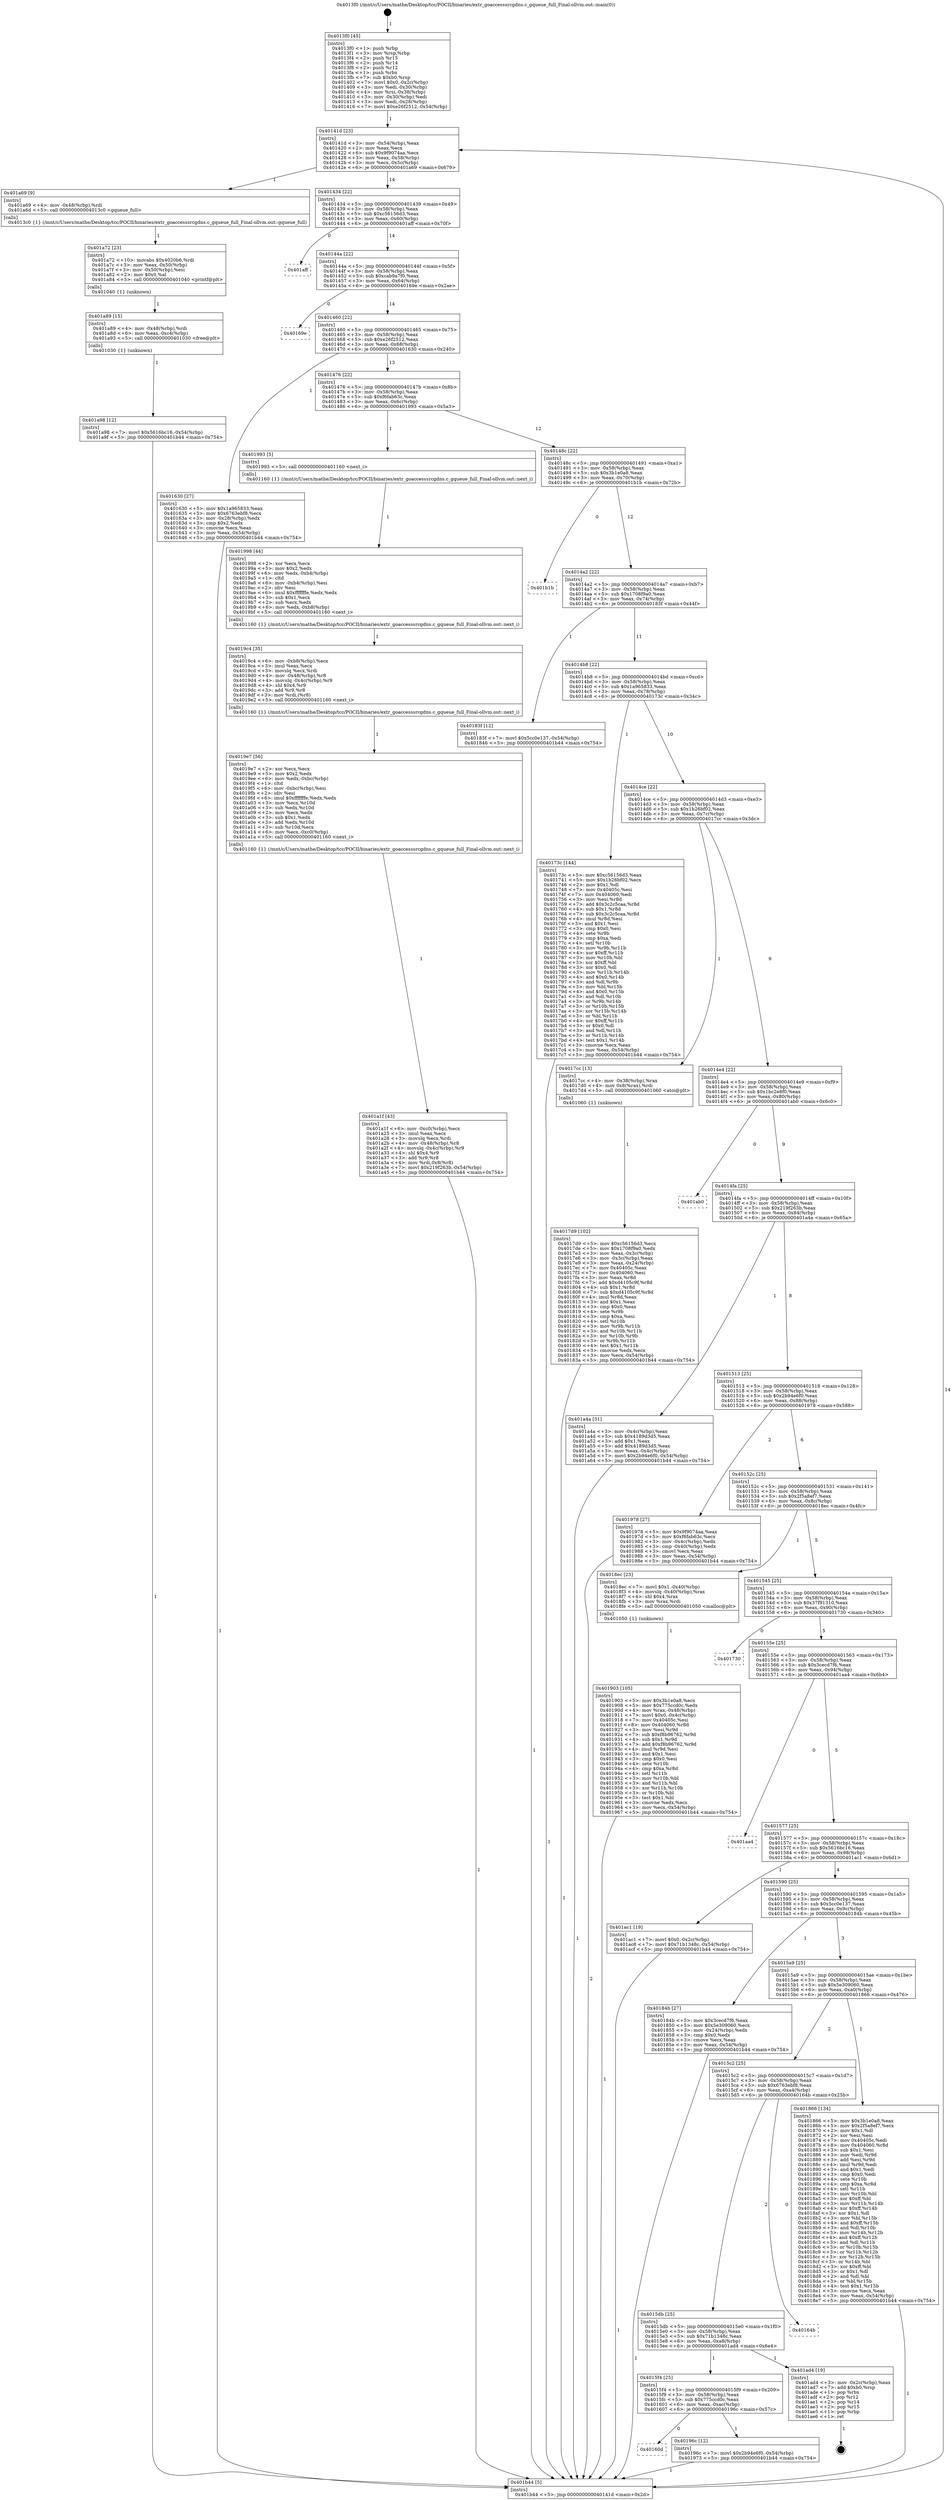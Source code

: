 digraph "0x4013f0" {
  label = "0x4013f0 (/mnt/c/Users/mathe/Desktop/tcc/POCII/binaries/extr_goaccesssrcgdns.c_gqueue_full_Final-ollvm.out::main(0))"
  labelloc = "t"
  node[shape=record]

  Entry [label="",width=0.3,height=0.3,shape=circle,fillcolor=black,style=filled]
  "0x40141d" [label="{
     0x40141d [23]\l
     | [instrs]\l
     &nbsp;&nbsp;0x40141d \<+3\>: mov -0x54(%rbp),%eax\l
     &nbsp;&nbsp;0x401420 \<+2\>: mov %eax,%ecx\l
     &nbsp;&nbsp;0x401422 \<+6\>: sub $0x9f9074aa,%ecx\l
     &nbsp;&nbsp;0x401428 \<+3\>: mov %eax,-0x58(%rbp)\l
     &nbsp;&nbsp;0x40142b \<+3\>: mov %ecx,-0x5c(%rbp)\l
     &nbsp;&nbsp;0x40142e \<+6\>: je 0000000000401a69 \<main+0x679\>\l
  }"]
  "0x401a69" [label="{
     0x401a69 [9]\l
     | [instrs]\l
     &nbsp;&nbsp;0x401a69 \<+4\>: mov -0x48(%rbp),%rdi\l
     &nbsp;&nbsp;0x401a6d \<+5\>: call 00000000004013c0 \<gqueue_full\>\l
     | [calls]\l
     &nbsp;&nbsp;0x4013c0 \{1\} (/mnt/c/Users/mathe/Desktop/tcc/POCII/binaries/extr_goaccesssrcgdns.c_gqueue_full_Final-ollvm.out::gqueue_full)\l
  }"]
  "0x401434" [label="{
     0x401434 [22]\l
     | [instrs]\l
     &nbsp;&nbsp;0x401434 \<+5\>: jmp 0000000000401439 \<main+0x49\>\l
     &nbsp;&nbsp;0x401439 \<+3\>: mov -0x58(%rbp),%eax\l
     &nbsp;&nbsp;0x40143c \<+5\>: sub $0xc56156d3,%eax\l
     &nbsp;&nbsp;0x401441 \<+3\>: mov %eax,-0x60(%rbp)\l
     &nbsp;&nbsp;0x401444 \<+6\>: je 0000000000401aff \<main+0x70f\>\l
  }"]
  Exit [label="",width=0.3,height=0.3,shape=circle,fillcolor=black,style=filled,peripheries=2]
  "0x401aff" [label="{
     0x401aff\l
  }", style=dashed]
  "0x40144a" [label="{
     0x40144a [22]\l
     | [instrs]\l
     &nbsp;&nbsp;0x40144a \<+5\>: jmp 000000000040144f \<main+0x5f\>\l
     &nbsp;&nbsp;0x40144f \<+3\>: mov -0x58(%rbp),%eax\l
     &nbsp;&nbsp;0x401452 \<+5\>: sub $0xcab9a7f0,%eax\l
     &nbsp;&nbsp;0x401457 \<+3\>: mov %eax,-0x64(%rbp)\l
     &nbsp;&nbsp;0x40145a \<+6\>: je 000000000040169e \<main+0x2ae\>\l
  }"]
  "0x401a98" [label="{
     0x401a98 [12]\l
     | [instrs]\l
     &nbsp;&nbsp;0x401a98 \<+7\>: movl $0x5616bc16,-0x54(%rbp)\l
     &nbsp;&nbsp;0x401a9f \<+5\>: jmp 0000000000401b44 \<main+0x754\>\l
  }"]
  "0x40169e" [label="{
     0x40169e\l
  }", style=dashed]
  "0x401460" [label="{
     0x401460 [22]\l
     | [instrs]\l
     &nbsp;&nbsp;0x401460 \<+5\>: jmp 0000000000401465 \<main+0x75\>\l
     &nbsp;&nbsp;0x401465 \<+3\>: mov -0x58(%rbp),%eax\l
     &nbsp;&nbsp;0x401468 \<+5\>: sub $0xe26f2512,%eax\l
     &nbsp;&nbsp;0x40146d \<+3\>: mov %eax,-0x68(%rbp)\l
     &nbsp;&nbsp;0x401470 \<+6\>: je 0000000000401630 \<main+0x240\>\l
  }"]
  "0x401a89" [label="{
     0x401a89 [15]\l
     | [instrs]\l
     &nbsp;&nbsp;0x401a89 \<+4\>: mov -0x48(%rbp),%rdi\l
     &nbsp;&nbsp;0x401a8d \<+6\>: mov %eax,-0xc4(%rbp)\l
     &nbsp;&nbsp;0x401a93 \<+5\>: call 0000000000401030 \<free@plt\>\l
     | [calls]\l
     &nbsp;&nbsp;0x401030 \{1\} (unknown)\l
  }"]
  "0x401630" [label="{
     0x401630 [27]\l
     | [instrs]\l
     &nbsp;&nbsp;0x401630 \<+5\>: mov $0x1a965833,%eax\l
     &nbsp;&nbsp;0x401635 \<+5\>: mov $0x6763ebf8,%ecx\l
     &nbsp;&nbsp;0x40163a \<+3\>: mov -0x28(%rbp),%edx\l
     &nbsp;&nbsp;0x40163d \<+3\>: cmp $0x2,%edx\l
     &nbsp;&nbsp;0x401640 \<+3\>: cmovne %ecx,%eax\l
     &nbsp;&nbsp;0x401643 \<+3\>: mov %eax,-0x54(%rbp)\l
     &nbsp;&nbsp;0x401646 \<+5\>: jmp 0000000000401b44 \<main+0x754\>\l
  }"]
  "0x401476" [label="{
     0x401476 [22]\l
     | [instrs]\l
     &nbsp;&nbsp;0x401476 \<+5\>: jmp 000000000040147b \<main+0x8b\>\l
     &nbsp;&nbsp;0x40147b \<+3\>: mov -0x58(%rbp),%eax\l
     &nbsp;&nbsp;0x40147e \<+5\>: sub $0xf6fab63c,%eax\l
     &nbsp;&nbsp;0x401483 \<+3\>: mov %eax,-0x6c(%rbp)\l
     &nbsp;&nbsp;0x401486 \<+6\>: je 0000000000401993 \<main+0x5a3\>\l
  }"]
  "0x401b44" [label="{
     0x401b44 [5]\l
     | [instrs]\l
     &nbsp;&nbsp;0x401b44 \<+5\>: jmp 000000000040141d \<main+0x2d\>\l
  }"]
  "0x4013f0" [label="{
     0x4013f0 [45]\l
     | [instrs]\l
     &nbsp;&nbsp;0x4013f0 \<+1\>: push %rbp\l
     &nbsp;&nbsp;0x4013f1 \<+3\>: mov %rsp,%rbp\l
     &nbsp;&nbsp;0x4013f4 \<+2\>: push %r15\l
     &nbsp;&nbsp;0x4013f6 \<+2\>: push %r14\l
     &nbsp;&nbsp;0x4013f8 \<+2\>: push %r12\l
     &nbsp;&nbsp;0x4013fa \<+1\>: push %rbx\l
     &nbsp;&nbsp;0x4013fb \<+7\>: sub $0xb0,%rsp\l
     &nbsp;&nbsp;0x401402 \<+7\>: movl $0x0,-0x2c(%rbp)\l
     &nbsp;&nbsp;0x401409 \<+3\>: mov %edi,-0x30(%rbp)\l
     &nbsp;&nbsp;0x40140c \<+4\>: mov %rsi,-0x38(%rbp)\l
     &nbsp;&nbsp;0x401410 \<+3\>: mov -0x30(%rbp),%edi\l
     &nbsp;&nbsp;0x401413 \<+3\>: mov %edi,-0x28(%rbp)\l
     &nbsp;&nbsp;0x401416 \<+7\>: movl $0xe26f2512,-0x54(%rbp)\l
  }"]
  "0x401a72" [label="{
     0x401a72 [23]\l
     | [instrs]\l
     &nbsp;&nbsp;0x401a72 \<+10\>: movabs $0x4020b6,%rdi\l
     &nbsp;&nbsp;0x401a7c \<+3\>: mov %eax,-0x50(%rbp)\l
     &nbsp;&nbsp;0x401a7f \<+3\>: mov -0x50(%rbp),%esi\l
     &nbsp;&nbsp;0x401a82 \<+2\>: mov $0x0,%al\l
     &nbsp;&nbsp;0x401a84 \<+5\>: call 0000000000401040 \<printf@plt\>\l
     | [calls]\l
     &nbsp;&nbsp;0x401040 \{1\} (unknown)\l
  }"]
  "0x401993" [label="{
     0x401993 [5]\l
     | [instrs]\l
     &nbsp;&nbsp;0x401993 \<+5\>: call 0000000000401160 \<next_i\>\l
     | [calls]\l
     &nbsp;&nbsp;0x401160 \{1\} (/mnt/c/Users/mathe/Desktop/tcc/POCII/binaries/extr_goaccesssrcgdns.c_gqueue_full_Final-ollvm.out::next_i)\l
  }"]
  "0x40148c" [label="{
     0x40148c [22]\l
     | [instrs]\l
     &nbsp;&nbsp;0x40148c \<+5\>: jmp 0000000000401491 \<main+0xa1\>\l
     &nbsp;&nbsp;0x401491 \<+3\>: mov -0x58(%rbp),%eax\l
     &nbsp;&nbsp;0x401494 \<+5\>: sub $0x3b1e0a8,%eax\l
     &nbsp;&nbsp;0x401499 \<+3\>: mov %eax,-0x70(%rbp)\l
     &nbsp;&nbsp;0x40149c \<+6\>: je 0000000000401b1b \<main+0x72b\>\l
  }"]
  "0x401a1f" [label="{
     0x401a1f [43]\l
     | [instrs]\l
     &nbsp;&nbsp;0x401a1f \<+6\>: mov -0xc0(%rbp),%ecx\l
     &nbsp;&nbsp;0x401a25 \<+3\>: imul %eax,%ecx\l
     &nbsp;&nbsp;0x401a28 \<+3\>: movslq %ecx,%rdi\l
     &nbsp;&nbsp;0x401a2b \<+4\>: mov -0x48(%rbp),%r8\l
     &nbsp;&nbsp;0x401a2f \<+4\>: movslq -0x4c(%rbp),%r9\l
     &nbsp;&nbsp;0x401a33 \<+4\>: shl $0x4,%r9\l
     &nbsp;&nbsp;0x401a37 \<+3\>: add %r9,%r8\l
     &nbsp;&nbsp;0x401a3a \<+4\>: mov %rdi,0x8(%r8)\l
     &nbsp;&nbsp;0x401a3e \<+7\>: movl $0x219f263b,-0x54(%rbp)\l
     &nbsp;&nbsp;0x401a45 \<+5\>: jmp 0000000000401b44 \<main+0x754\>\l
  }"]
  "0x401b1b" [label="{
     0x401b1b\l
  }", style=dashed]
  "0x4014a2" [label="{
     0x4014a2 [22]\l
     | [instrs]\l
     &nbsp;&nbsp;0x4014a2 \<+5\>: jmp 00000000004014a7 \<main+0xb7\>\l
     &nbsp;&nbsp;0x4014a7 \<+3\>: mov -0x58(%rbp),%eax\l
     &nbsp;&nbsp;0x4014aa \<+5\>: sub $0x1708f9a0,%eax\l
     &nbsp;&nbsp;0x4014af \<+3\>: mov %eax,-0x74(%rbp)\l
     &nbsp;&nbsp;0x4014b2 \<+6\>: je 000000000040183f \<main+0x44f\>\l
  }"]
  "0x4019e7" [label="{
     0x4019e7 [56]\l
     | [instrs]\l
     &nbsp;&nbsp;0x4019e7 \<+2\>: xor %ecx,%ecx\l
     &nbsp;&nbsp;0x4019e9 \<+5\>: mov $0x2,%edx\l
     &nbsp;&nbsp;0x4019ee \<+6\>: mov %edx,-0xbc(%rbp)\l
     &nbsp;&nbsp;0x4019f4 \<+1\>: cltd\l
     &nbsp;&nbsp;0x4019f5 \<+6\>: mov -0xbc(%rbp),%esi\l
     &nbsp;&nbsp;0x4019fb \<+2\>: idiv %esi\l
     &nbsp;&nbsp;0x4019fd \<+6\>: imul $0xfffffffe,%edx,%edx\l
     &nbsp;&nbsp;0x401a03 \<+3\>: mov %ecx,%r10d\l
     &nbsp;&nbsp;0x401a06 \<+3\>: sub %edx,%r10d\l
     &nbsp;&nbsp;0x401a09 \<+2\>: mov %ecx,%edx\l
     &nbsp;&nbsp;0x401a0b \<+3\>: sub $0x1,%edx\l
     &nbsp;&nbsp;0x401a0e \<+3\>: add %edx,%r10d\l
     &nbsp;&nbsp;0x401a11 \<+3\>: sub %r10d,%ecx\l
     &nbsp;&nbsp;0x401a14 \<+6\>: mov %ecx,-0xc0(%rbp)\l
     &nbsp;&nbsp;0x401a1a \<+5\>: call 0000000000401160 \<next_i\>\l
     | [calls]\l
     &nbsp;&nbsp;0x401160 \{1\} (/mnt/c/Users/mathe/Desktop/tcc/POCII/binaries/extr_goaccesssrcgdns.c_gqueue_full_Final-ollvm.out::next_i)\l
  }"]
  "0x40183f" [label="{
     0x40183f [12]\l
     | [instrs]\l
     &nbsp;&nbsp;0x40183f \<+7\>: movl $0x5cc0e137,-0x54(%rbp)\l
     &nbsp;&nbsp;0x401846 \<+5\>: jmp 0000000000401b44 \<main+0x754\>\l
  }"]
  "0x4014b8" [label="{
     0x4014b8 [22]\l
     | [instrs]\l
     &nbsp;&nbsp;0x4014b8 \<+5\>: jmp 00000000004014bd \<main+0xcd\>\l
     &nbsp;&nbsp;0x4014bd \<+3\>: mov -0x58(%rbp),%eax\l
     &nbsp;&nbsp;0x4014c0 \<+5\>: sub $0x1a965833,%eax\l
     &nbsp;&nbsp;0x4014c5 \<+3\>: mov %eax,-0x78(%rbp)\l
     &nbsp;&nbsp;0x4014c8 \<+6\>: je 000000000040173c \<main+0x34c\>\l
  }"]
  "0x4019c4" [label="{
     0x4019c4 [35]\l
     | [instrs]\l
     &nbsp;&nbsp;0x4019c4 \<+6\>: mov -0xb8(%rbp),%ecx\l
     &nbsp;&nbsp;0x4019ca \<+3\>: imul %eax,%ecx\l
     &nbsp;&nbsp;0x4019cd \<+3\>: movslq %ecx,%rdi\l
     &nbsp;&nbsp;0x4019d0 \<+4\>: mov -0x48(%rbp),%r8\l
     &nbsp;&nbsp;0x4019d4 \<+4\>: movslq -0x4c(%rbp),%r9\l
     &nbsp;&nbsp;0x4019d8 \<+4\>: shl $0x4,%r9\l
     &nbsp;&nbsp;0x4019dc \<+3\>: add %r9,%r8\l
     &nbsp;&nbsp;0x4019df \<+3\>: mov %rdi,(%r8)\l
     &nbsp;&nbsp;0x4019e2 \<+5\>: call 0000000000401160 \<next_i\>\l
     | [calls]\l
     &nbsp;&nbsp;0x401160 \{1\} (/mnt/c/Users/mathe/Desktop/tcc/POCII/binaries/extr_goaccesssrcgdns.c_gqueue_full_Final-ollvm.out::next_i)\l
  }"]
  "0x40173c" [label="{
     0x40173c [144]\l
     | [instrs]\l
     &nbsp;&nbsp;0x40173c \<+5\>: mov $0xc56156d3,%eax\l
     &nbsp;&nbsp;0x401741 \<+5\>: mov $0x1b26bf02,%ecx\l
     &nbsp;&nbsp;0x401746 \<+2\>: mov $0x1,%dl\l
     &nbsp;&nbsp;0x401748 \<+7\>: mov 0x40405c,%esi\l
     &nbsp;&nbsp;0x40174f \<+7\>: mov 0x404060,%edi\l
     &nbsp;&nbsp;0x401756 \<+3\>: mov %esi,%r8d\l
     &nbsp;&nbsp;0x401759 \<+7\>: add $0x3c2c5caa,%r8d\l
     &nbsp;&nbsp;0x401760 \<+4\>: sub $0x1,%r8d\l
     &nbsp;&nbsp;0x401764 \<+7\>: sub $0x3c2c5caa,%r8d\l
     &nbsp;&nbsp;0x40176b \<+4\>: imul %r8d,%esi\l
     &nbsp;&nbsp;0x40176f \<+3\>: and $0x1,%esi\l
     &nbsp;&nbsp;0x401772 \<+3\>: cmp $0x0,%esi\l
     &nbsp;&nbsp;0x401775 \<+4\>: sete %r9b\l
     &nbsp;&nbsp;0x401779 \<+3\>: cmp $0xa,%edi\l
     &nbsp;&nbsp;0x40177c \<+4\>: setl %r10b\l
     &nbsp;&nbsp;0x401780 \<+3\>: mov %r9b,%r11b\l
     &nbsp;&nbsp;0x401783 \<+4\>: xor $0xff,%r11b\l
     &nbsp;&nbsp;0x401787 \<+3\>: mov %r10b,%bl\l
     &nbsp;&nbsp;0x40178a \<+3\>: xor $0xff,%bl\l
     &nbsp;&nbsp;0x40178d \<+3\>: xor $0x0,%dl\l
     &nbsp;&nbsp;0x401790 \<+3\>: mov %r11b,%r14b\l
     &nbsp;&nbsp;0x401793 \<+4\>: and $0x0,%r14b\l
     &nbsp;&nbsp;0x401797 \<+3\>: and %dl,%r9b\l
     &nbsp;&nbsp;0x40179a \<+3\>: mov %bl,%r15b\l
     &nbsp;&nbsp;0x40179d \<+4\>: and $0x0,%r15b\l
     &nbsp;&nbsp;0x4017a1 \<+3\>: and %dl,%r10b\l
     &nbsp;&nbsp;0x4017a4 \<+3\>: or %r9b,%r14b\l
     &nbsp;&nbsp;0x4017a7 \<+3\>: or %r10b,%r15b\l
     &nbsp;&nbsp;0x4017aa \<+3\>: xor %r15b,%r14b\l
     &nbsp;&nbsp;0x4017ad \<+3\>: or %bl,%r11b\l
     &nbsp;&nbsp;0x4017b0 \<+4\>: xor $0xff,%r11b\l
     &nbsp;&nbsp;0x4017b4 \<+3\>: or $0x0,%dl\l
     &nbsp;&nbsp;0x4017b7 \<+3\>: and %dl,%r11b\l
     &nbsp;&nbsp;0x4017ba \<+3\>: or %r11b,%r14b\l
     &nbsp;&nbsp;0x4017bd \<+4\>: test $0x1,%r14b\l
     &nbsp;&nbsp;0x4017c1 \<+3\>: cmovne %ecx,%eax\l
     &nbsp;&nbsp;0x4017c4 \<+3\>: mov %eax,-0x54(%rbp)\l
     &nbsp;&nbsp;0x4017c7 \<+5\>: jmp 0000000000401b44 \<main+0x754\>\l
  }"]
  "0x4014ce" [label="{
     0x4014ce [22]\l
     | [instrs]\l
     &nbsp;&nbsp;0x4014ce \<+5\>: jmp 00000000004014d3 \<main+0xe3\>\l
     &nbsp;&nbsp;0x4014d3 \<+3\>: mov -0x58(%rbp),%eax\l
     &nbsp;&nbsp;0x4014d6 \<+5\>: sub $0x1b26bf02,%eax\l
     &nbsp;&nbsp;0x4014db \<+3\>: mov %eax,-0x7c(%rbp)\l
     &nbsp;&nbsp;0x4014de \<+6\>: je 00000000004017cc \<main+0x3dc\>\l
  }"]
  "0x401998" [label="{
     0x401998 [44]\l
     | [instrs]\l
     &nbsp;&nbsp;0x401998 \<+2\>: xor %ecx,%ecx\l
     &nbsp;&nbsp;0x40199a \<+5\>: mov $0x2,%edx\l
     &nbsp;&nbsp;0x40199f \<+6\>: mov %edx,-0xb4(%rbp)\l
     &nbsp;&nbsp;0x4019a5 \<+1\>: cltd\l
     &nbsp;&nbsp;0x4019a6 \<+6\>: mov -0xb4(%rbp),%esi\l
     &nbsp;&nbsp;0x4019ac \<+2\>: idiv %esi\l
     &nbsp;&nbsp;0x4019ae \<+6\>: imul $0xfffffffe,%edx,%edx\l
     &nbsp;&nbsp;0x4019b4 \<+3\>: sub $0x1,%ecx\l
     &nbsp;&nbsp;0x4019b7 \<+2\>: sub %ecx,%edx\l
     &nbsp;&nbsp;0x4019b9 \<+6\>: mov %edx,-0xb8(%rbp)\l
     &nbsp;&nbsp;0x4019bf \<+5\>: call 0000000000401160 \<next_i\>\l
     | [calls]\l
     &nbsp;&nbsp;0x401160 \{1\} (/mnt/c/Users/mathe/Desktop/tcc/POCII/binaries/extr_goaccesssrcgdns.c_gqueue_full_Final-ollvm.out::next_i)\l
  }"]
  "0x4017cc" [label="{
     0x4017cc [13]\l
     | [instrs]\l
     &nbsp;&nbsp;0x4017cc \<+4\>: mov -0x38(%rbp),%rax\l
     &nbsp;&nbsp;0x4017d0 \<+4\>: mov 0x8(%rax),%rdi\l
     &nbsp;&nbsp;0x4017d4 \<+5\>: call 0000000000401060 \<atoi@plt\>\l
     | [calls]\l
     &nbsp;&nbsp;0x401060 \{1\} (unknown)\l
  }"]
  "0x4014e4" [label="{
     0x4014e4 [22]\l
     | [instrs]\l
     &nbsp;&nbsp;0x4014e4 \<+5\>: jmp 00000000004014e9 \<main+0xf9\>\l
     &nbsp;&nbsp;0x4014e9 \<+3\>: mov -0x58(%rbp),%eax\l
     &nbsp;&nbsp;0x4014ec \<+5\>: sub $0x1bc2e8f0,%eax\l
     &nbsp;&nbsp;0x4014f1 \<+3\>: mov %eax,-0x80(%rbp)\l
     &nbsp;&nbsp;0x4014f4 \<+6\>: je 0000000000401ab0 \<main+0x6c0\>\l
  }"]
  "0x4017d9" [label="{
     0x4017d9 [102]\l
     | [instrs]\l
     &nbsp;&nbsp;0x4017d9 \<+5\>: mov $0xc56156d3,%ecx\l
     &nbsp;&nbsp;0x4017de \<+5\>: mov $0x1708f9a0,%edx\l
     &nbsp;&nbsp;0x4017e3 \<+3\>: mov %eax,-0x3c(%rbp)\l
     &nbsp;&nbsp;0x4017e6 \<+3\>: mov -0x3c(%rbp),%eax\l
     &nbsp;&nbsp;0x4017e9 \<+3\>: mov %eax,-0x24(%rbp)\l
     &nbsp;&nbsp;0x4017ec \<+7\>: mov 0x40405c,%eax\l
     &nbsp;&nbsp;0x4017f3 \<+7\>: mov 0x404060,%esi\l
     &nbsp;&nbsp;0x4017fa \<+3\>: mov %eax,%r8d\l
     &nbsp;&nbsp;0x4017fd \<+7\>: add $0xd4105c9f,%r8d\l
     &nbsp;&nbsp;0x401804 \<+4\>: sub $0x1,%r8d\l
     &nbsp;&nbsp;0x401808 \<+7\>: sub $0xd4105c9f,%r8d\l
     &nbsp;&nbsp;0x40180f \<+4\>: imul %r8d,%eax\l
     &nbsp;&nbsp;0x401813 \<+3\>: and $0x1,%eax\l
     &nbsp;&nbsp;0x401816 \<+3\>: cmp $0x0,%eax\l
     &nbsp;&nbsp;0x401819 \<+4\>: sete %r9b\l
     &nbsp;&nbsp;0x40181d \<+3\>: cmp $0xa,%esi\l
     &nbsp;&nbsp;0x401820 \<+4\>: setl %r10b\l
     &nbsp;&nbsp;0x401824 \<+3\>: mov %r9b,%r11b\l
     &nbsp;&nbsp;0x401827 \<+3\>: and %r10b,%r11b\l
     &nbsp;&nbsp;0x40182a \<+3\>: xor %r10b,%r9b\l
     &nbsp;&nbsp;0x40182d \<+3\>: or %r9b,%r11b\l
     &nbsp;&nbsp;0x401830 \<+4\>: test $0x1,%r11b\l
     &nbsp;&nbsp;0x401834 \<+3\>: cmovne %edx,%ecx\l
     &nbsp;&nbsp;0x401837 \<+3\>: mov %ecx,-0x54(%rbp)\l
     &nbsp;&nbsp;0x40183a \<+5\>: jmp 0000000000401b44 \<main+0x754\>\l
  }"]
  "0x40160d" [label="{
     0x40160d\l
  }", style=dashed]
  "0x401ab0" [label="{
     0x401ab0\l
  }", style=dashed]
  "0x4014fa" [label="{
     0x4014fa [25]\l
     | [instrs]\l
     &nbsp;&nbsp;0x4014fa \<+5\>: jmp 00000000004014ff \<main+0x10f\>\l
     &nbsp;&nbsp;0x4014ff \<+3\>: mov -0x58(%rbp),%eax\l
     &nbsp;&nbsp;0x401502 \<+5\>: sub $0x219f263b,%eax\l
     &nbsp;&nbsp;0x401507 \<+6\>: mov %eax,-0x84(%rbp)\l
     &nbsp;&nbsp;0x40150d \<+6\>: je 0000000000401a4a \<main+0x65a\>\l
  }"]
  "0x40196c" [label="{
     0x40196c [12]\l
     | [instrs]\l
     &nbsp;&nbsp;0x40196c \<+7\>: movl $0x2b94e6f0,-0x54(%rbp)\l
     &nbsp;&nbsp;0x401973 \<+5\>: jmp 0000000000401b44 \<main+0x754\>\l
  }"]
  "0x401a4a" [label="{
     0x401a4a [31]\l
     | [instrs]\l
     &nbsp;&nbsp;0x401a4a \<+3\>: mov -0x4c(%rbp),%eax\l
     &nbsp;&nbsp;0x401a4d \<+5\>: sub $0x4189d3d5,%eax\l
     &nbsp;&nbsp;0x401a52 \<+3\>: add $0x1,%eax\l
     &nbsp;&nbsp;0x401a55 \<+5\>: add $0x4189d3d5,%eax\l
     &nbsp;&nbsp;0x401a5a \<+3\>: mov %eax,-0x4c(%rbp)\l
     &nbsp;&nbsp;0x401a5d \<+7\>: movl $0x2b94e6f0,-0x54(%rbp)\l
     &nbsp;&nbsp;0x401a64 \<+5\>: jmp 0000000000401b44 \<main+0x754\>\l
  }"]
  "0x401513" [label="{
     0x401513 [25]\l
     | [instrs]\l
     &nbsp;&nbsp;0x401513 \<+5\>: jmp 0000000000401518 \<main+0x128\>\l
     &nbsp;&nbsp;0x401518 \<+3\>: mov -0x58(%rbp),%eax\l
     &nbsp;&nbsp;0x40151b \<+5\>: sub $0x2b94e6f0,%eax\l
     &nbsp;&nbsp;0x401520 \<+6\>: mov %eax,-0x88(%rbp)\l
     &nbsp;&nbsp;0x401526 \<+6\>: je 0000000000401978 \<main+0x588\>\l
  }"]
  "0x4015f4" [label="{
     0x4015f4 [25]\l
     | [instrs]\l
     &nbsp;&nbsp;0x4015f4 \<+5\>: jmp 00000000004015f9 \<main+0x209\>\l
     &nbsp;&nbsp;0x4015f9 \<+3\>: mov -0x58(%rbp),%eax\l
     &nbsp;&nbsp;0x4015fc \<+5\>: sub $0x775ccd0c,%eax\l
     &nbsp;&nbsp;0x401601 \<+6\>: mov %eax,-0xac(%rbp)\l
     &nbsp;&nbsp;0x401607 \<+6\>: je 000000000040196c \<main+0x57c\>\l
  }"]
  "0x401978" [label="{
     0x401978 [27]\l
     | [instrs]\l
     &nbsp;&nbsp;0x401978 \<+5\>: mov $0x9f9074aa,%eax\l
     &nbsp;&nbsp;0x40197d \<+5\>: mov $0xf6fab63c,%ecx\l
     &nbsp;&nbsp;0x401982 \<+3\>: mov -0x4c(%rbp),%edx\l
     &nbsp;&nbsp;0x401985 \<+3\>: cmp -0x40(%rbp),%edx\l
     &nbsp;&nbsp;0x401988 \<+3\>: cmovl %ecx,%eax\l
     &nbsp;&nbsp;0x40198b \<+3\>: mov %eax,-0x54(%rbp)\l
     &nbsp;&nbsp;0x40198e \<+5\>: jmp 0000000000401b44 \<main+0x754\>\l
  }"]
  "0x40152c" [label="{
     0x40152c [25]\l
     | [instrs]\l
     &nbsp;&nbsp;0x40152c \<+5\>: jmp 0000000000401531 \<main+0x141\>\l
     &nbsp;&nbsp;0x401531 \<+3\>: mov -0x58(%rbp),%eax\l
     &nbsp;&nbsp;0x401534 \<+5\>: sub $0x2f5a8ef7,%eax\l
     &nbsp;&nbsp;0x401539 \<+6\>: mov %eax,-0x8c(%rbp)\l
     &nbsp;&nbsp;0x40153f \<+6\>: je 00000000004018ec \<main+0x4fc\>\l
  }"]
  "0x401ad4" [label="{
     0x401ad4 [19]\l
     | [instrs]\l
     &nbsp;&nbsp;0x401ad4 \<+3\>: mov -0x2c(%rbp),%eax\l
     &nbsp;&nbsp;0x401ad7 \<+7\>: add $0xb0,%rsp\l
     &nbsp;&nbsp;0x401ade \<+1\>: pop %rbx\l
     &nbsp;&nbsp;0x401adf \<+2\>: pop %r12\l
     &nbsp;&nbsp;0x401ae1 \<+2\>: pop %r14\l
     &nbsp;&nbsp;0x401ae3 \<+2\>: pop %r15\l
     &nbsp;&nbsp;0x401ae5 \<+1\>: pop %rbp\l
     &nbsp;&nbsp;0x401ae6 \<+1\>: ret\l
  }"]
  "0x4018ec" [label="{
     0x4018ec [23]\l
     | [instrs]\l
     &nbsp;&nbsp;0x4018ec \<+7\>: movl $0x1,-0x40(%rbp)\l
     &nbsp;&nbsp;0x4018f3 \<+4\>: movslq -0x40(%rbp),%rax\l
     &nbsp;&nbsp;0x4018f7 \<+4\>: shl $0x4,%rax\l
     &nbsp;&nbsp;0x4018fb \<+3\>: mov %rax,%rdi\l
     &nbsp;&nbsp;0x4018fe \<+5\>: call 0000000000401050 \<malloc@plt\>\l
     | [calls]\l
     &nbsp;&nbsp;0x401050 \{1\} (unknown)\l
  }"]
  "0x401545" [label="{
     0x401545 [25]\l
     | [instrs]\l
     &nbsp;&nbsp;0x401545 \<+5\>: jmp 000000000040154a \<main+0x15a\>\l
     &nbsp;&nbsp;0x40154a \<+3\>: mov -0x58(%rbp),%eax\l
     &nbsp;&nbsp;0x40154d \<+5\>: sub $0x37f91310,%eax\l
     &nbsp;&nbsp;0x401552 \<+6\>: mov %eax,-0x90(%rbp)\l
     &nbsp;&nbsp;0x401558 \<+6\>: je 0000000000401730 \<main+0x340\>\l
  }"]
  "0x4015db" [label="{
     0x4015db [25]\l
     | [instrs]\l
     &nbsp;&nbsp;0x4015db \<+5\>: jmp 00000000004015e0 \<main+0x1f0\>\l
     &nbsp;&nbsp;0x4015e0 \<+3\>: mov -0x58(%rbp),%eax\l
     &nbsp;&nbsp;0x4015e3 \<+5\>: sub $0x71b1348c,%eax\l
     &nbsp;&nbsp;0x4015e8 \<+6\>: mov %eax,-0xa8(%rbp)\l
     &nbsp;&nbsp;0x4015ee \<+6\>: je 0000000000401ad4 \<main+0x6e4\>\l
  }"]
  "0x401730" [label="{
     0x401730\l
  }", style=dashed]
  "0x40155e" [label="{
     0x40155e [25]\l
     | [instrs]\l
     &nbsp;&nbsp;0x40155e \<+5\>: jmp 0000000000401563 \<main+0x173\>\l
     &nbsp;&nbsp;0x401563 \<+3\>: mov -0x58(%rbp),%eax\l
     &nbsp;&nbsp;0x401566 \<+5\>: sub $0x3cecd7f6,%eax\l
     &nbsp;&nbsp;0x40156b \<+6\>: mov %eax,-0x94(%rbp)\l
     &nbsp;&nbsp;0x401571 \<+6\>: je 0000000000401aa4 \<main+0x6b4\>\l
  }"]
  "0x40164b" [label="{
     0x40164b\l
  }", style=dashed]
  "0x401aa4" [label="{
     0x401aa4\l
  }", style=dashed]
  "0x401577" [label="{
     0x401577 [25]\l
     | [instrs]\l
     &nbsp;&nbsp;0x401577 \<+5\>: jmp 000000000040157c \<main+0x18c\>\l
     &nbsp;&nbsp;0x40157c \<+3\>: mov -0x58(%rbp),%eax\l
     &nbsp;&nbsp;0x40157f \<+5\>: sub $0x5616bc16,%eax\l
     &nbsp;&nbsp;0x401584 \<+6\>: mov %eax,-0x98(%rbp)\l
     &nbsp;&nbsp;0x40158a \<+6\>: je 0000000000401ac1 \<main+0x6d1\>\l
  }"]
  "0x401903" [label="{
     0x401903 [105]\l
     | [instrs]\l
     &nbsp;&nbsp;0x401903 \<+5\>: mov $0x3b1e0a8,%ecx\l
     &nbsp;&nbsp;0x401908 \<+5\>: mov $0x775ccd0c,%edx\l
     &nbsp;&nbsp;0x40190d \<+4\>: mov %rax,-0x48(%rbp)\l
     &nbsp;&nbsp;0x401911 \<+7\>: movl $0x0,-0x4c(%rbp)\l
     &nbsp;&nbsp;0x401918 \<+7\>: mov 0x40405c,%esi\l
     &nbsp;&nbsp;0x40191f \<+8\>: mov 0x404060,%r8d\l
     &nbsp;&nbsp;0x401927 \<+3\>: mov %esi,%r9d\l
     &nbsp;&nbsp;0x40192a \<+7\>: sub $0xf8b96762,%r9d\l
     &nbsp;&nbsp;0x401931 \<+4\>: sub $0x1,%r9d\l
     &nbsp;&nbsp;0x401935 \<+7\>: add $0xf8b96762,%r9d\l
     &nbsp;&nbsp;0x40193c \<+4\>: imul %r9d,%esi\l
     &nbsp;&nbsp;0x401940 \<+3\>: and $0x1,%esi\l
     &nbsp;&nbsp;0x401943 \<+3\>: cmp $0x0,%esi\l
     &nbsp;&nbsp;0x401946 \<+4\>: sete %r10b\l
     &nbsp;&nbsp;0x40194a \<+4\>: cmp $0xa,%r8d\l
     &nbsp;&nbsp;0x40194e \<+4\>: setl %r11b\l
     &nbsp;&nbsp;0x401952 \<+3\>: mov %r10b,%bl\l
     &nbsp;&nbsp;0x401955 \<+3\>: and %r11b,%bl\l
     &nbsp;&nbsp;0x401958 \<+3\>: xor %r11b,%r10b\l
     &nbsp;&nbsp;0x40195b \<+3\>: or %r10b,%bl\l
     &nbsp;&nbsp;0x40195e \<+3\>: test $0x1,%bl\l
     &nbsp;&nbsp;0x401961 \<+3\>: cmovne %edx,%ecx\l
     &nbsp;&nbsp;0x401964 \<+3\>: mov %ecx,-0x54(%rbp)\l
     &nbsp;&nbsp;0x401967 \<+5\>: jmp 0000000000401b44 \<main+0x754\>\l
  }"]
  "0x401ac1" [label="{
     0x401ac1 [19]\l
     | [instrs]\l
     &nbsp;&nbsp;0x401ac1 \<+7\>: movl $0x0,-0x2c(%rbp)\l
     &nbsp;&nbsp;0x401ac8 \<+7\>: movl $0x71b1348c,-0x54(%rbp)\l
     &nbsp;&nbsp;0x401acf \<+5\>: jmp 0000000000401b44 \<main+0x754\>\l
  }"]
  "0x401590" [label="{
     0x401590 [25]\l
     | [instrs]\l
     &nbsp;&nbsp;0x401590 \<+5\>: jmp 0000000000401595 \<main+0x1a5\>\l
     &nbsp;&nbsp;0x401595 \<+3\>: mov -0x58(%rbp),%eax\l
     &nbsp;&nbsp;0x401598 \<+5\>: sub $0x5cc0e137,%eax\l
     &nbsp;&nbsp;0x40159d \<+6\>: mov %eax,-0x9c(%rbp)\l
     &nbsp;&nbsp;0x4015a3 \<+6\>: je 000000000040184b \<main+0x45b\>\l
  }"]
  "0x4015c2" [label="{
     0x4015c2 [25]\l
     | [instrs]\l
     &nbsp;&nbsp;0x4015c2 \<+5\>: jmp 00000000004015c7 \<main+0x1d7\>\l
     &nbsp;&nbsp;0x4015c7 \<+3\>: mov -0x58(%rbp),%eax\l
     &nbsp;&nbsp;0x4015ca \<+5\>: sub $0x6763ebf8,%eax\l
     &nbsp;&nbsp;0x4015cf \<+6\>: mov %eax,-0xa4(%rbp)\l
     &nbsp;&nbsp;0x4015d5 \<+6\>: je 000000000040164b \<main+0x25b\>\l
  }"]
  "0x40184b" [label="{
     0x40184b [27]\l
     | [instrs]\l
     &nbsp;&nbsp;0x40184b \<+5\>: mov $0x3cecd7f6,%eax\l
     &nbsp;&nbsp;0x401850 \<+5\>: mov $0x5e309060,%ecx\l
     &nbsp;&nbsp;0x401855 \<+3\>: mov -0x24(%rbp),%edx\l
     &nbsp;&nbsp;0x401858 \<+3\>: cmp $0x0,%edx\l
     &nbsp;&nbsp;0x40185b \<+3\>: cmove %ecx,%eax\l
     &nbsp;&nbsp;0x40185e \<+3\>: mov %eax,-0x54(%rbp)\l
     &nbsp;&nbsp;0x401861 \<+5\>: jmp 0000000000401b44 \<main+0x754\>\l
  }"]
  "0x4015a9" [label="{
     0x4015a9 [25]\l
     | [instrs]\l
     &nbsp;&nbsp;0x4015a9 \<+5\>: jmp 00000000004015ae \<main+0x1be\>\l
     &nbsp;&nbsp;0x4015ae \<+3\>: mov -0x58(%rbp),%eax\l
     &nbsp;&nbsp;0x4015b1 \<+5\>: sub $0x5e309060,%eax\l
     &nbsp;&nbsp;0x4015b6 \<+6\>: mov %eax,-0xa0(%rbp)\l
     &nbsp;&nbsp;0x4015bc \<+6\>: je 0000000000401866 \<main+0x476\>\l
  }"]
  "0x401866" [label="{
     0x401866 [134]\l
     | [instrs]\l
     &nbsp;&nbsp;0x401866 \<+5\>: mov $0x3b1e0a8,%eax\l
     &nbsp;&nbsp;0x40186b \<+5\>: mov $0x2f5a8ef7,%ecx\l
     &nbsp;&nbsp;0x401870 \<+2\>: mov $0x1,%dl\l
     &nbsp;&nbsp;0x401872 \<+2\>: xor %esi,%esi\l
     &nbsp;&nbsp;0x401874 \<+7\>: mov 0x40405c,%edi\l
     &nbsp;&nbsp;0x40187b \<+8\>: mov 0x404060,%r8d\l
     &nbsp;&nbsp;0x401883 \<+3\>: sub $0x1,%esi\l
     &nbsp;&nbsp;0x401886 \<+3\>: mov %edi,%r9d\l
     &nbsp;&nbsp;0x401889 \<+3\>: add %esi,%r9d\l
     &nbsp;&nbsp;0x40188c \<+4\>: imul %r9d,%edi\l
     &nbsp;&nbsp;0x401890 \<+3\>: and $0x1,%edi\l
     &nbsp;&nbsp;0x401893 \<+3\>: cmp $0x0,%edi\l
     &nbsp;&nbsp;0x401896 \<+4\>: sete %r10b\l
     &nbsp;&nbsp;0x40189a \<+4\>: cmp $0xa,%r8d\l
     &nbsp;&nbsp;0x40189e \<+4\>: setl %r11b\l
     &nbsp;&nbsp;0x4018a2 \<+3\>: mov %r10b,%bl\l
     &nbsp;&nbsp;0x4018a5 \<+3\>: xor $0xff,%bl\l
     &nbsp;&nbsp;0x4018a8 \<+3\>: mov %r11b,%r14b\l
     &nbsp;&nbsp;0x4018ab \<+4\>: xor $0xff,%r14b\l
     &nbsp;&nbsp;0x4018af \<+3\>: xor $0x1,%dl\l
     &nbsp;&nbsp;0x4018b2 \<+3\>: mov %bl,%r15b\l
     &nbsp;&nbsp;0x4018b5 \<+4\>: and $0xff,%r15b\l
     &nbsp;&nbsp;0x4018b9 \<+3\>: and %dl,%r10b\l
     &nbsp;&nbsp;0x4018bc \<+3\>: mov %r14b,%r12b\l
     &nbsp;&nbsp;0x4018bf \<+4\>: and $0xff,%r12b\l
     &nbsp;&nbsp;0x4018c3 \<+3\>: and %dl,%r11b\l
     &nbsp;&nbsp;0x4018c6 \<+3\>: or %r10b,%r15b\l
     &nbsp;&nbsp;0x4018c9 \<+3\>: or %r11b,%r12b\l
     &nbsp;&nbsp;0x4018cc \<+3\>: xor %r12b,%r15b\l
     &nbsp;&nbsp;0x4018cf \<+3\>: or %r14b,%bl\l
     &nbsp;&nbsp;0x4018d2 \<+3\>: xor $0xff,%bl\l
     &nbsp;&nbsp;0x4018d5 \<+3\>: or $0x1,%dl\l
     &nbsp;&nbsp;0x4018d8 \<+2\>: and %dl,%bl\l
     &nbsp;&nbsp;0x4018da \<+3\>: or %bl,%r15b\l
     &nbsp;&nbsp;0x4018dd \<+4\>: test $0x1,%r15b\l
     &nbsp;&nbsp;0x4018e1 \<+3\>: cmovne %ecx,%eax\l
     &nbsp;&nbsp;0x4018e4 \<+3\>: mov %eax,-0x54(%rbp)\l
     &nbsp;&nbsp;0x4018e7 \<+5\>: jmp 0000000000401b44 \<main+0x754\>\l
  }"]
  Entry -> "0x4013f0" [label=" 1"]
  "0x40141d" -> "0x401a69" [label=" 1"]
  "0x40141d" -> "0x401434" [label=" 14"]
  "0x401ad4" -> Exit [label=" 1"]
  "0x401434" -> "0x401aff" [label=" 0"]
  "0x401434" -> "0x40144a" [label=" 14"]
  "0x401ac1" -> "0x401b44" [label=" 1"]
  "0x40144a" -> "0x40169e" [label=" 0"]
  "0x40144a" -> "0x401460" [label=" 14"]
  "0x401a98" -> "0x401b44" [label=" 1"]
  "0x401460" -> "0x401630" [label=" 1"]
  "0x401460" -> "0x401476" [label=" 13"]
  "0x401630" -> "0x401b44" [label=" 1"]
  "0x4013f0" -> "0x40141d" [label=" 1"]
  "0x401b44" -> "0x40141d" [label=" 14"]
  "0x401a89" -> "0x401a98" [label=" 1"]
  "0x401476" -> "0x401993" [label=" 1"]
  "0x401476" -> "0x40148c" [label=" 12"]
  "0x401a72" -> "0x401a89" [label=" 1"]
  "0x40148c" -> "0x401b1b" [label=" 0"]
  "0x40148c" -> "0x4014a2" [label=" 12"]
  "0x401a69" -> "0x401a72" [label=" 1"]
  "0x4014a2" -> "0x40183f" [label=" 1"]
  "0x4014a2" -> "0x4014b8" [label=" 11"]
  "0x401a4a" -> "0x401b44" [label=" 1"]
  "0x4014b8" -> "0x40173c" [label=" 1"]
  "0x4014b8" -> "0x4014ce" [label=" 10"]
  "0x40173c" -> "0x401b44" [label=" 1"]
  "0x401a1f" -> "0x401b44" [label=" 1"]
  "0x4014ce" -> "0x4017cc" [label=" 1"]
  "0x4014ce" -> "0x4014e4" [label=" 9"]
  "0x4017cc" -> "0x4017d9" [label=" 1"]
  "0x4017d9" -> "0x401b44" [label=" 1"]
  "0x40183f" -> "0x401b44" [label=" 1"]
  "0x4019e7" -> "0x401a1f" [label=" 1"]
  "0x4014e4" -> "0x401ab0" [label=" 0"]
  "0x4014e4" -> "0x4014fa" [label=" 9"]
  "0x4019c4" -> "0x4019e7" [label=" 1"]
  "0x4014fa" -> "0x401a4a" [label=" 1"]
  "0x4014fa" -> "0x401513" [label=" 8"]
  "0x401998" -> "0x4019c4" [label=" 1"]
  "0x401513" -> "0x401978" [label=" 2"]
  "0x401513" -> "0x40152c" [label=" 6"]
  "0x401978" -> "0x401b44" [label=" 2"]
  "0x40152c" -> "0x4018ec" [label=" 1"]
  "0x40152c" -> "0x401545" [label=" 5"]
  "0x40196c" -> "0x401b44" [label=" 1"]
  "0x401545" -> "0x401730" [label=" 0"]
  "0x401545" -> "0x40155e" [label=" 5"]
  "0x4015f4" -> "0x40196c" [label=" 1"]
  "0x40155e" -> "0x401aa4" [label=" 0"]
  "0x40155e" -> "0x401577" [label=" 5"]
  "0x401993" -> "0x401998" [label=" 1"]
  "0x401577" -> "0x401ac1" [label=" 1"]
  "0x401577" -> "0x401590" [label=" 4"]
  "0x4015db" -> "0x401ad4" [label=" 1"]
  "0x401590" -> "0x40184b" [label=" 1"]
  "0x401590" -> "0x4015a9" [label=" 3"]
  "0x40184b" -> "0x401b44" [label=" 1"]
  "0x4015f4" -> "0x40160d" [label=" 0"]
  "0x4015a9" -> "0x401866" [label=" 1"]
  "0x4015a9" -> "0x4015c2" [label=" 2"]
  "0x401866" -> "0x401b44" [label=" 1"]
  "0x4018ec" -> "0x401903" [label=" 1"]
  "0x401903" -> "0x401b44" [label=" 1"]
  "0x4015db" -> "0x4015f4" [label=" 1"]
  "0x4015c2" -> "0x40164b" [label=" 0"]
  "0x4015c2" -> "0x4015db" [label=" 2"]
}
